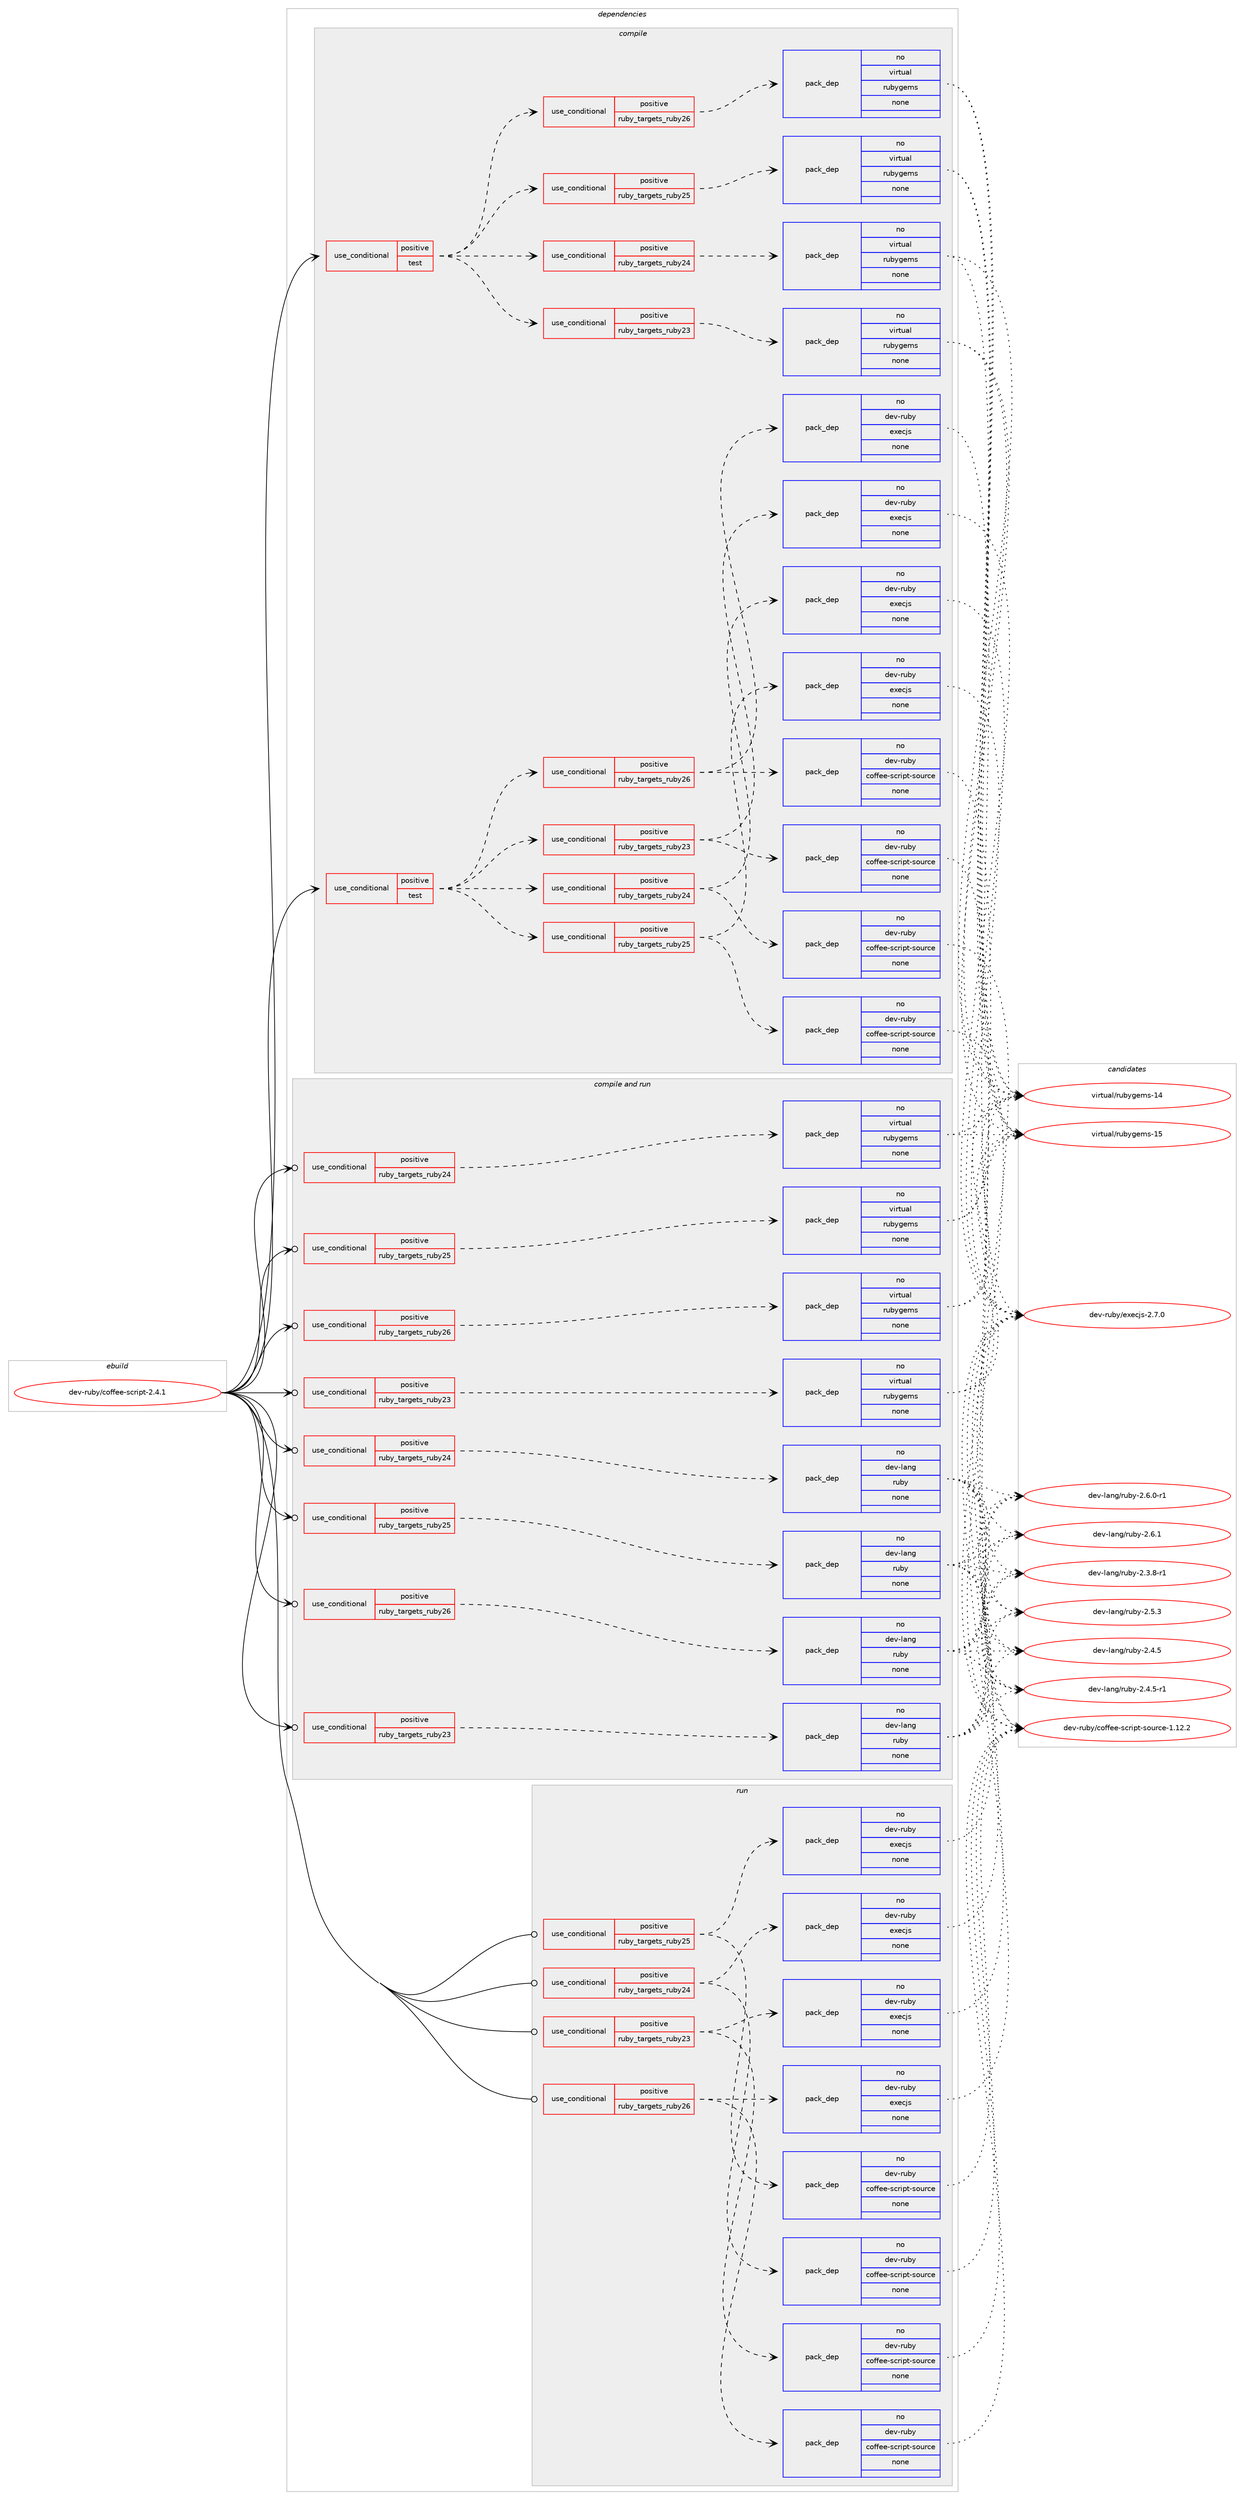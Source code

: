 digraph prolog {

# *************
# Graph options
# *************

newrank=true;
concentrate=true;
compound=true;
graph [rankdir=LR,fontname=Helvetica,fontsize=10,ranksep=1.5];#, ranksep=2.5, nodesep=0.2];
edge  [arrowhead=vee];
node  [fontname=Helvetica,fontsize=10];

# **********
# The ebuild
# **********

subgraph cluster_leftcol {
color=gray;
rank=same;
label=<<i>ebuild</i>>;
id [label="dev-ruby/coffee-script-2.4.1", color=red, width=4, href="../dev-ruby/coffee-script-2.4.1.svg"];
}

# ****************
# The dependencies
# ****************

subgraph cluster_midcol {
color=gray;
label=<<i>dependencies</i>>;
subgraph cluster_compile {
fillcolor="#eeeeee";
style=filled;
label=<<i>compile</i>>;
subgraph cond396529 {
dependency1487240 [label=<<TABLE BORDER="0" CELLBORDER="1" CELLSPACING="0" CELLPADDING="4"><TR><TD ROWSPAN="3" CELLPADDING="10">use_conditional</TD></TR><TR><TD>positive</TD></TR><TR><TD>test</TD></TR></TABLE>>, shape=none, color=red];
subgraph cond396530 {
dependency1487241 [label=<<TABLE BORDER="0" CELLBORDER="1" CELLSPACING="0" CELLPADDING="4"><TR><TD ROWSPAN="3" CELLPADDING="10">use_conditional</TD></TR><TR><TD>positive</TD></TR><TR><TD>ruby_targets_ruby23</TD></TR></TABLE>>, shape=none, color=red];
subgraph pack1067267 {
dependency1487242 [label=<<TABLE BORDER="0" CELLBORDER="1" CELLSPACING="0" CELLPADDING="4" WIDTH="220"><TR><TD ROWSPAN="6" CELLPADDING="30">pack_dep</TD></TR><TR><TD WIDTH="110">no</TD></TR><TR><TD>dev-ruby</TD></TR><TR><TD>coffee-script-source</TD></TR><TR><TD>none</TD></TR><TR><TD></TD></TR></TABLE>>, shape=none, color=blue];
}
dependency1487241:e -> dependency1487242:w [weight=20,style="dashed",arrowhead="vee"];
subgraph pack1067268 {
dependency1487243 [label=<<TABLE BORDER="0" CELLBORDER="1" CELLSPACING="0" CELLPADDING="4" WIDTH="220"><TR><TD ROWSPAN="6" CELLPADDING="30">pack_dep</TD></TR><TR><TD WIDTH="110">no</TD></TR><TR><TD>dev-ruby</TD></TR><TR><TD>execjs</TD></TR><TR><TD>none</TD></TR><TR><TD></TD></TR></TABLE>>, shape=none, color=blue];
}
dependency1487241:e -> dependency1487243:w [weight=20,style="dashed",arrowhead="vee"];
}
dependency1487240:e -> dependency1487241:w [weight=20,style="dashed",arrowhead="vee"];
subgraph cond396531 {
dependency1487244 [label=<<TABLE BORDER="0" CELLBORDER="1" CELLSPACING="0" CELLPADDING="4"><TR><TD ROWSPAN="3" CELLPADDING="10">use_conditional</TD></TR><TR><TD>positive</TD></TR><TR><TD>ruby_targets_ruby24</TD></TR></TABLE>>, shape=none, color=red];
subgraph pack1067269 {
dependency1487245 [label=<<TABLE BORDER="0" CELLBORDER="1" CELLSPACING="0" CELLPADDING="4" WIDTH="220"><TR><TD ROWSPAN="6" CELLPADDING="30">pack_dep</TD></TR><TR><TD WIDTH="110">no</TD></TR><TR><TD>dev-ruby</TD></TR><TR><TD>coffee-script-source</TD></TR><TR><TD>none</TD></TR><TR><TD></TD></TR></TABLE>>, shape=none, color=blue];
}
dependency1487244:e -> dependency1487245:w [weight=20,style="dashed",arrowhead="vee"];
subgraph pack1067270 {
dependency1487246 [label=<<TABLE BORDER="0" CELLBORDER="1" CELLSPACING="0" CELLPADDING="4" WIDTH="220"><TR><TD ROWSPAN="6" CELLPADDING="30">pack_dep</TD></TR><TR><TD WIDTH="110">no</TD></TR><TR><TD>dev-ruby</TD></TR><TR><TD>execjs</TD></TR><TR><TD>none</TD></TR><TR><TD></TD></TR></TABLE>>, shape=none, color=blue];
}
dependency1487244:e -> dependency1487246:w [weight=20,style="dashed",arrowhead="vee"];
}
dependency1487240:e -> dependency1487244:w [weight=20,style="dashed",arrowhead="vee"];
subgraph cond396532 {
dependency1487247 [label=<<TABLE BORDER="0" CELLBORDER="1" CELLSPACING="0" CELLPADDING="4"><TR><TD ROWSPAN="3" CELLPADDING="10">use_conditional</TD></TR><TR><TD>positive</TD></TR><TR><TD>ruby_targets_ruby25</TD></TR></TABLE>>, shape=none, color=red];
subgraph pack1067271 {
dependency1487248 [label=<<TABLE BORDER="0" CELLBORDER="1" CELLSPACING="0" CELLPADDING="4" WIDTH="220"><TR><TD ROWSPAN="6" CELLPADDING="30">pack_dep</TD></TR><TR><TD WIDTH="110">no</TD></TR><TR><TD>dev-ruby</TD></TR><TR><TD>coffee-script-source</TD></TR><TR><TD>none</TD></TR><TR><TD></TD></TR></TABLE>>, shape=none, color=blue];
}
dependency1487247:e -> dependency1487248:w [weight=20,style="dashed",arrowhead="vee"];
subgraph pack1067272 {
dependency1487249 [label=<<TABLE BORDER="0" CELLBORDER="1" CELLSPACING="0" CELLPADDING="4" WIDTH="220"><TR><TD ROWSPAN="6" CELLPADDING="30">pack_dep</TD></TR><TR><TD WIDTH="110">no</TD></TR><TR><TD>dev-ruby</TD></TR><TR><TD>execjs</TD></TR><TR><TD>none</TD></TR><TR><TD></TD></TR></TABLE>>, shape=none, color=blue];
}
dependency1487247:e -> dependency1487249:w [weight=20,style="dashed",arrowhead="vee"];
}
dependency1487240:e -> dependency1487247:w [weight=20,style="dashed",arrowhead="vee"];
subgraph cond396533 {
dependency1487250 [label=<<TABLE BORDER="0" CELLBORDER="1" CELLSPACING="0" CELLPADDING="4"><TR><TD ROWSPAN="3" CELLPADDING="10">use_conditional</TD></TR><TR><TD>positive</TD></TR><TR><TD>ruby_targets_ruby26</TD></TR></TABLE>>, shape=none, color=red];
subgraph pack1067273 {
dependency1487251 [label=<<TABLE BORDER="0" CELLBORDER="1" CELLSPACING="0" CELLPADDING="4" WIDTH="220"><TR><TD ROWSPAN="6" CELLPADDING="30">pack_dep</TD></TR><TR><TD WIDTH="110">no</TD></TR><TR><TD>dev-ruby</TD></TR><TR><TD>coffee-script-source</TD></TR><TR><TD>none</TD></TR><TR><TD></TD></TR></TABLE>>, shape=none, color=blue];
}
dependency1487250:e -> dependency1487251:w [weight=20,style="dashed",arrowhead="vee"];
subgraph pack1067274 {
dependency1487252 [label=<<TABLE BORDER="0" CELLBORDER="1" CELLSPACING="0" CELLPADDING="4" WIDTH="220"><TR><TD ROWSPAN="6" CELLPADDING="30">pack_dep</TD></TR><TR><TD WIDTH="110">no</TD></TR><TR><TD>dev-ruby</TD></TR><TR><TD>execjs</TD></TR><TR><TD>none</TD></TR><TR><TD></TD></TR></TABLE>>, shape=none, color=blue];
}
dependency1487250:e -> dependency1487252:w [weight=20,style="dashed",arrowhead="vee"];
}
dependency1487240:e -> dependency1487250:w [weight=20,style="dashed",arrowhead="vee"];
}
id:e -> dependency1487240:w [weight=20,style="solid",arrowhead="vee"];
subgraph cond396534 {
dependency1487253 [label=<<TABLE BORDER="0" CELLBORDER="1" CELLSPACING="0" CELLPADDING="4"><TR><TD ROWSPAN="3" CELLPADDING="10">use_conditional</TD></TR><TR><TD>positive</TD></TR><TR><TD>test</TD></TR></TABLE>>, shape=none, color=red];
subgraph cond396535 {
dependency1487254 [label=<<TABLE BORDER="0" CELLBORDER="1" CELLSPACING="0" CELLPADDING="4"><TR><TD ROWSPAN="3" CELLPADDING="10">use_conditional</TD></TR><TR><TD>positive</TD></TR><TR><TD>ruby_targets_ruby23</TD></TR></TABLE>>, shape=none, color=red];
subgraph pack1067275 {
dependency1487255 [label=<<TABLE BORDER="0" CELLBORDER="1" CELLSPACING="0" CELLPADDING="4" WIDTH="220"><TR><TD ROWSPAN="6" CELLPADDING="30">pack_dep</TD></TR><TR><TD WIDTH="110">no</TD></TR><TR><TD>virtual</TD></TR><TR><TD>rubygems</TD></TR><TR><TD>none</TD></TR><TR><TD></TD></TR></TABLE>>, shape=none, color=blue];
}
dependency1487254:e -> dependency1487255:w [weight=20,style="dashed",arrowhead="vee"];
}
dependency1487253:e -> dependency1487254:w [weight=20,style="dashed",arrowhead="vee"];
subgraph cond396536 {
dependency1487256 [label=<<TABLE BORDER="0" CELLBORDER="1" CELLSPACING="0" CELLPADDING="4"><TR><TD ROWSPAN="3" CELLPADDING="10">use_conditional</TD></TR><TR><TD>positive</TD></TR><TR><TD>ruby_targets_ruby24</TD></TR></TABLE>>, shape=none, color=red];
subgraph pack1067276 {
dependency1487257 [label=<<TABLE BORDER="0" CELLBORDER="1" CELLSPACING="0" CELLPADDING="4" WIDTH="220"><TR><TD ROWSPAN="6" CELLPADDING="30">pack_dep</TD></TR><TR><TD WIDTH="110">no</TD></TR><TR><TD>virtual</TD></TR><TR><TD>rubygems</TD></TR><TR><TD>none</TD></TR><TR><TD></TD></TR></TABLE>>, shape=none, color=blue];
}
dependency1487256:e -> dependency1487257:w [weight=20,style="dashed",arrowhead="vee"];
}
dependency1487253:e -> dependency1487256:w [weight=20,style="dashed",arrowhead="vee"];
subgraph cond396537 {
dependency1487258 [label=<<TABLE BORDER="0" CELLBORDER="1" CELLSPACING="0" CELLPADDING="4"><TR><TD ROWSPAN="3" CELLPADDING="10">use_conditional</TD></TR><TR><TD>positive</TD></TR><TR><TD>ruby_targets_ruby25</TD></TR></TABLE>>, shape=none, color=red];
subgraph pack1067277 {
dependency1487259 [label=<<TABLE BORDER="0" CELLBORDER="1" CELLSPACING="0" CELLPADDING="4" WIDTH="220"><TR><TD ROWSPAN="6" CELLPADDING="30">pack_dep</TD></TR><TR><TD WIDTH="110">no</TD></TR><TR><TD>virtual</TD></TR><TR><TD>rubygems</TD></TR><TR><TD>none</TD></TR><TR><TD></TD></TR></TABLE>>, shape=none, color=blue];
}
dependency1487258:e -> dependency1487259:w [weight=20,style="dashed",arrowhead="vee"];
}
dependency1487253:e -> dependency1487258:w [weight=20,style="dashed",arrowhead="vee"];
subgraph cond396538 {
dependency1487260 [label=<<TABLE BORDER="0" CELLBORDER="1" CELLSPACING="0" CELLPADDING="4"><TR><TD ROWSPAN="3" CELLPADDING="10">use_conditional</TD></TR><TR><TD>positive</TD></TR><TR><TD>ruby_targets_ruby26</TD></TR></TABLE>>, shape=none, color=red];
subgraph pack1067278 {
dependency1487261 [label=<<TABLE BORDER="0" CELLBORDER="1" CELLSPACING="0" CELLPADDING="4" WIDTH="220"><TR><TD ROWSPAN="6" CELLPADDING="30">pack_dep</TD></TR><TR><TD WIDTH="110">no</TD></TR><TR><TD>virtual</TD></TR><TR><TD>rubygems</TD></TR><TR><TD>none</TD></TR><TR><TD></TD></TR></TABLE>>, shape=none, color=blue];
}
dependency1487260:e -> dependency1487261:w [weight=20,style="dashed",arrowhead="vee"];
}
dependency1487253:e -> dependency1487260:w [weight=20,style="dashed",arrowhead="vee"];
}
id:e -> dependency1487253:w [weight=20,style="solid",arrowhead="vee"];
}
subgraph cluster_compileandrun {
fillcolor="#eeeeee";
style=filled;
label=<<i>compile and run</i>>;
subgraph cond396539 {
dependency1487262 [label=<<TABLE BORDER="0" CELLBORDER="1" CELLSPACING="0" CELLPADDING="4"><TR><TD ROWSPAN="3" CELLPADDING="10">use_conditional</TD></TR><TR><TD>positive</TD></TR><TR><TD>ruby_targets_ruby23</TD></TR></TABLE>>, shape=none, color=red];
subgraph pack1067279 {
dependency1487263 [label=<<TABLE BORDER="0" CELLBORDER="1" CELLSPACING="0" CELLPADDING="4" WIDTH="220"><TR><TD ROWSPAN="6" CELLPADDING="30">pack_dep</TD></TR><TR><TD WIDTH="110">no</TD></TR><TR><TD>dev-lang</TD></TR><TR><TD>ruby</TD></TR><TR><TD>none</TD></TR><TR><TD></TD></TR></TABLE>>, shape=none, color=blue];
}
dependency1487262:e -> dependency1487263:w [weight=20,style="dashed",arrowhead="vee"];
}
id:e -> dependency1487262:w [weight=20,style="solid",arrowhead="odotvee"];
subgraph cond396540 {
dependency1487264 [label=<<TABLE BORDER="0" CELLBORDER="1" CELLSPACING="0" CELLPADDING="4"><TR><TD ROWSPAN="3" CELLPADDING="10">use_conditional</TD></TR><TR><TD>positive</TD></TR><TR><TD>ruby_targets_ruby23</TD></TR></TABLE>>, shape=none, color=red];
subgraph pack1067280 {
dependency1487265 [label=<<TABLE BORDER="0" CELLBORDER="1" CELLSPACING="0" CELLPADDING="4" WIDTH="220"><TR><TD ROWSPAN="6" CELLPADDING="30">pack_dep</TD></TR><TR><TD WIDTH="110">no</TD></TR><TR><TD>virtual</TD></TR><TR><TD>rubygems</TD></TR><TR><TD>none</TD></TR><TR><TD></TD></TR></TABLE>>, shape=none, color=blue];
}
dependency1487264:e -> dependency1487265:w [weight=20,style="dashed",arrowhead="vee"];
}
id:e -> dependency1487264:w [weight=20,style="solid",arrowhead="odotvee"];
subgraph cond396541 {
dependency1487266 [label=<<TABLE BORDER="0" CELLBORDER="1" CELLSPACING="0" CELLPADDING="4"><TR><TD ROWSPAN="3" CELLPADDING="10">use_conditional</TD></TR><TR><TD>positive</TD></TR><TR><TD>ruby_targets_ruby24</TD></TR></TABLE>>, shape=none, color=red];
subgraph pack1067281 {
dependency1487267 [label=<<TABLE BORDER="0" CELLBORDER="1" CELLSPACING="0" CELLPADDING="4" WIDTH="220"><TR><TD ROWSPAN="6" CELLPADDING="30">pack_dep</TD></TR><TR><TD WIDTH="110">no</TD></TR><TR><TD>dev-lang</TD></TR><TR><TD>ruby</TD></TR><TR><TD>none</TD></TR><TR><TD></TD></TR></TABLE>>, shape=none, color=blue];
}
dependency1487266:e -> dependency1487267:w [weight=20,style="dashed",arrowhead="vee"];
}
id:e -> dependency1487266:w [weight=20,style="solid",arrowhead="odotvee"];
subgraph cond396542 {
dependency1487268 [label=<<TABLE BORDER="0" CELLBORDER="1" CELLSPACING="0" CELLPADDING="4"><TR><TD ROWSPAN="3" CELLPADDING="10">use_conditional</TD></TR><TR><TD>positive</TD></TR><TR><TD>ruby_targets_ruby24</TD></TR></TABLE>>, shape=none, color=red];
subgraph pack1067282 {
dependency1487269 [label=<<TABLE BORDER="0" CELLBORDER="1" CELLSPACING="0" CELLPADDING="4" WIDTH="220"><TR><TD ROWSPAN="6" CELLPADDING="30">pack_dep</TD></TR><TR><TD WIDTH="110">no</TD></TR><TR><TD>virtual</TD></TR><TR><TD>rubygems</TD></TR><TR><TD>none</TD></TR><TR><TD></TD></TR></TABLE>>, shape=none, color=blue];
}
dependency1487268:e -> dependency1487269:w [weight=20,style="dashed",arrowhead="vee"];
}
id:e -> dependency1487268:w [weight=20,style="solid",arrowhead="odotvee"];
subgraph cond396543 {
dependency1487270 [label=<<TABLE BORDER="0" CELLBORDER="1" CELLSPACING="0" CELLPADDING="4"><TR><TD ROWSPAN="3" CELLPADDING="10">use_conditional</TD></TR><TR><TD>positive</TD></TR><TR><TD>ruby_targets_ruby25</TD></TR></TABLE>>, shape=none, color=red];
subgraph pack1067283 {
dependency1487271 [label=<<TABLE BORDER="0" CELLBORDER="1" CELLSPACING="0" CELLPADDING="4" WIDTH="220"><TR><TD ROWSPAN="6" CELLPADDING="30">pack_dep</TD></TR><TR><TD WIDTH="110">no</TD></TR><TR><TD>dev-lang</TD></TR><TR><TD>ruby</TD></TR><TR><TD>none</TD></TR><TR><TD></TD></TR></TABLE>>, shape=none, color=blue];
}
dependency1487270:e -> dependency1487271:w [weight=20,style="dashed",arrowhead="vee"];
}
id:e -> dependency1487270:w [weight=20,style="solid",arrowhead="odotvee"];
subgraph cond396544 {
dependency1487272 [label=<<TABLE BORDER="0" CELLBORDER="1" CELLSPACING="0" CELLPADDING="4"><TR><TD ROWSPAN="3" CELLPADDING="10">use_conditional</TD></TR><TR><TD>positive</TD></TR><TR><TD>ruby_targets_ruby25</TD></TR></TABLE>>, shape=none, color=red];
subgraph pack1067284 {
dependency1487273 [label=<<TABLE BORDER="0" CELLBORDER="1" CELLSPACING="0" CELLPADDING="4" WIDTH="220"><TR><TD ROWSPAN="6" CELLPADDING="30">pack_dep</TD></TR><TR><TD WIDTH="110">no</TD></TR><TR><TD>virtual</TD></TR><TR><TD>rubygems</TD></TR><TR><TD>none</TD></TR><TR><TD></TD></TR></TABLE>>, shape=none, color=blue];
}
dependency1487272:e -> dependency1487273:w [weight=20,style="dashed",arrowhead="vee"];
}
id:e -> dependency1487272:w [weight=20,style="solid",arrowhead="odotvee"];
subgraph cond396545 {
dependency1487274 [label=<<TABLE BORDER="0" CELLBORDER="1" CELLSPACING="0" CELLPADDING="4"><TR><TD ROWSPAN="3" CELLPADDING="10">use_conditional</TD></TR><TR><TD>positive</TD></TR><TR><TD>ruby_targets_ruby26</TD></TR></TABLE>>, shape=none, color=red];
subgraph pack1067285 {
dependency1487275 [label=<<TABLE BORDER="0" CELLBORDER="1" CELLSPACING="0" CELLPADDING="4" WIDTH="220"><TR><TD ROWSPAN="6" CELLPADDING="30">pack_dep</TD></TR><TR><TD WIDTH="110">no</TD></TR><TR><TD>dev-lang</TD></TR><TR><TD>ruby</TD></TR><TR><TD>none</TD></TR><TR><TD></TD></TR></TABLE>>, shape=none, color=blue];
}
dependency1487274:e -> dependency1487275:w [weight=20,style="dashed",arrowhead="vee"];
}
id:e -> dependency1487274:w [weight=20,style="solid",arrowhead="odotvee"];
subgraph cond396546 {
dependency1487276 [label=<<TABLE BORDER="0" CELLBORDER="1" CELLSPACING="0" CELLPADDING="4"><TR><TD ROWSPAN="3" CELLPADDING="10">use_conditional</TD></TR><TR><TD>positive</TD></TR><TR><TD>ruby_targets_ruby26</TD></TR></TABLE>>, shape=none, color=red];
subgraph pack1067286 {
dependency1487277 [label=<<TABLE BORDER="0" CELLBORDER="1" CELLSPACING="0" CELLPADDING="4" WIDTH="220"><TR><TD ROWSPAN="6" CELLPADDING="30">pack_dep</TD></TR><TR><TD WIDTH="110">no</TD></TR><TR><TD>virtual</TD></TR><TR><TD>rubygems</TD></TR><TR><TD>none</TD></TR><TR><TD></TD></TR></TABLE>>, shape=none, color=blue];
}
dependency1487276:e -> dependency1487277:w [weight=20,style="dashed",arrowhead="vee"];
}
id:e -> dependency1487276:w [weight=20,style="solid",arrowhead="odotvee"];
}
subgraph cluster_run {
fillcolor="#eeeeee";
style=filled;
label=<<i>run</i>>;
subgraph cond396547 {
dependency1487278 [label=<<TABLE BORDER="0" CELLBORDER="1" CELLSPACING="0" CELLPADDING="4"><TR><TD ROWSPAN="3" CELLPADDING="10">use_conditional</TD></TR><TR><TD>positive</TD></TR><TR><TD>ruby_targets_ruby23</TD></TR></TABLE>>, shape=none, color=red];
subgraph pack1067287 {
dependency1487279 [label=<<TABLE BORDER="0" CELLBORDER="1" CELLSPACING="0" CELLPADDING="4" WIDTH="220"><TR><TD ROWSPAN="6" CELLPADDING="30">pack_dep</TD></TR><TR><TD WIDTH="110">no</TD></TR><TR><TD>dev-ruby</TD></TR><TR><TD>coffee-script-source</TD></TR><TR><TD>none</TD></TR><TR><TD></TD></TR></TABLE>>, shape=none, color=blue];
}
dependency1487278:e -> dependency1487279:w [weight=20,style="dashed",arrowhead="vee"];
subgraph pack1067288 {
dependency1487280 [label=<<TABLE BORDER="0" CELLBORDER="1" CELLSPACING="0" CELLPADDING="4" WIDTH="220"><TR><TD ROWSPAN="6" CELLPADDING="30">pack_dep</TD></TR><TR><TD WIDTH="110">no</TD></TR><TR><TD>dev-ruby</TD></TR><TR><TD>execjs</TD></TR><TR><TD>none</TD></TR><TR><TD></TD></TR></TABLE>>, shape=none, color=blue];
}
dependency1487278:e -> dependency1487280:w [weight=20,style="dashed",arrowhead="vee"];
}
id:e -> dependency1487278:w [weight=20,style="solid",arrowhead="odot"];
subgraph cond396548 {
dependency1487281 [label=<<TABLE BORDER="0" CELLBORDER="1" CELLSPACING="0" CELLPADDING="4"><TR><TD ROWSPAN="3" CELLPADDING="10">use_conditional</TD></TR><TR><TD>positive</TD></TR><TR><TD>ruby_targets_ruby24</TD></TR></TABLE>>, shape=none, color=red];
subgraph pack1067289 {
dependency1487282 [label=<<TABLE BORDER="0" CELLBORDER="1" CELLSPACING="0" CELLPADDING="4" WIDTH="220"><TR><TD ROWSPAN="6" CELLPADDING="30">pack_dep</TD></TR><TR><TD WIDTH="110">no</TD></TR><TR><TD>dev-ruby</TD></TR><TR><TD>coffee-script-source</TD></TR><TR><TD>none</TD></TR><TR><TD></TD></TR></TABLE>>, shape=none, color=blue];
}
dependency1487281:e -> dependency1487282:w [weight=20,style="dashed",arrowhead="vee"];
subgraph pack1067290 {
dependency1487283 [label=<<TABLE BORDER="0" CELLBORDER="1" CELLSPACING="0" CELLPADDING="4" WIDTH="220"><TR><TD ROWSPAN="6" CELLPADDING="30">pack_dep</TD></TR><TR><TD WIDTH="110">no</TD></TR><TR><TD>dev-ruby</TD></TR><TR><TD>execjs</TD></TR><TR><TD>none</TD></TR><TR><TD></TD></TR></TABLE>>, shape=none, color=blue];
}
dependency1487281:e -> dependency1487283:w [weight=20,style="dashed",arrowhead="vee"];
}
id:e -> dependency1487281:w [weight=20,style="solid",arrowhead="odot"];
subgraph cond396549 {
dependency1487284 [label=<<TABLE BORDER="0" CELLBORDER="1" CELLSPACING="0" CELLPADDING="4"><TR><TD ROWSPAN="3" CELLPADDING="10">use_conditional</TD></TR><TR><TD>positive</TD></TR><TR><TD>ruby_targets_ruby25</TD></TR></TABLE>>, shape=none, color=red];
subgraph pack1067291 {
dependency1487285 [label=<<TABLE BORDER="0" CELLBORDER="1" CELLSPACING="0" CELLPADDING="4" WIDTH="220"><TR><TD ROWSPAN="6" CELLPADDING="30">pack_dep</TD></TR><TR><TD WIDTH="110">no</TD></TR><TR><TD>dev-ruby</TD></TR><TR><TD>coffee-script-source</TD></TR><TR><TD>none</TD></TR><TR><TD></TD></TR></TABLE>>, shape=none, color=blue];
}
dependency1487284:e -> dependency1487285:w [weight=20,style="dashed",arrowhead="vee"];
subgraph pack1067292 {
dependency1487286 [label=<<TABLE BORDER="0" CELLBORDER="1" CELLSPACING="0" CELLPADDING="4" WIDTH="220"><TR><TD ROWSPAN="6" CELLPADDING="30">pack_dep</TD></TR><TR><TD WIDTH="110">no</TD></TR><TR><TD>dev-ruby</TD></TR><TR><TD>execjs</TD></TR><TR><TD>none</TD></TR><TR><TD></TD></TR></TABLE>>, shape=none, color=blue];
}
dependency1487284:e -> dependency1487286:w [weight=20,style="dashed",arrowhead="vee"];
}
id:e -> dependency1487284:w [weight=20,style="solid",arrowhead="odot"];
subgraph cond396550 {
dependency1487287 [label=<<TABLE BORDER="0" CELLBORDER="1" CELLSPACING="0" CELLPADDING="4"><TR><TD ROWSPAN="3" CELLPADDING="10">use_conditional</TD></TR><TR><TD>positive</TD></TR><TR><TD>ruby_targets_ruby26</TD></TR></TABLE>>, shape=none, color=red];
subgraph pack1067293 {
dependency1487288 [label=<<TABLE BORDER="0" CELLBORDER="1" CELLSPACING="0" CELLPADDING="4" WIDTH="220"><TR><TD ROWSPAN="6" CELLPADDING="30">pack_dep</TD></TR><TR><TD WIDTH="110">no</TD></TR><TR><TD>dev-ruby</TD></TR><TR><TD>coffee-script-source</TD></TR><TR><TD>none</TD></TR><TR><TD></TD></TR></TABLE>>, shape=none, color=blue];
}
dependency1487287:e -> dependency1487288:w [weight=20,style="dashed",arrowhead="vee"];
subgraph pack1067294 {
dependency1487289 [label=<<TABLE BORDER="0" CELLBORDER="1" CELLSPACING="0" CELLPADDING="4" WIDTH="220"><TR><TD ROWSPAN="6" CELLPADDING="30">pack_dep</TD></TR><TR><TD WIDTH="110">no</TD></TR><TR><TD>dev-ruby</TD></TR><TR><TD>execjs</TD></TR><TR><TD>none</TD></TR><TR><TD></TD></TR></TABLE>>, shape=none, color=blue];
}
dependency1487287:e -> dependency1487289:w [weight=20,style="dashed",arrowhead="vee"];
}
id:e -> dependency1487287:w [weight=20,style="solid",arrowhead="odot"];
}
}

# **************
# The candidates
# **************

subgraph cluster_choices {
rank=same;
color=gray;
label=<<i>candidates</i>>;

subgraph choice1067267 {
color=black;
nodesep=1;
choice100101118451141179812147991111021021011014511599114105112116451151111171149910145494649504650 [label="dev-ruby/coffee-script-source-1.12.2", color=red, width=4,href="../dev-ruby/coffee-script-source-1.12.2.svg"];
dependency1487242:e -> choice100101118451141179812147991111021021011014511599114105112116451151111171149910145494649504650:w [style=dotted,weight="100"];
}
subgraph choice1067268 {
color=black;
nodesep=1;
choice10010111845114117981214710112010199106115455046554648 [label="dev-ruby/execjs-2.7.0", color=red, width=4,href="../dev-ruby/execjs-2.7.0.svg"];
dependency1487243:e -> choice10010111845114117981214710112010199106115455046554648:w [style=dotted,weight="100"];
}
subgraph choice1067269 {
color=black;
nodesep=1;
choice100101118451141179812147991111021021011014511599114105112116451151111171149910145494649504650 [label="dev-ruby/coffee-script-source-1.12.2", color=red, width=4,href="../dev-ruby/coffee-script-source-1.12.2.svg"];
dependency1487245:e -> choice100101118451141179812147991111021021011014511599114105112116451151111171149910145494649504650:w [style=dotted,weight="100"];
}
subgraph choice1067270 {
color=black;
nodesep=1;
choice10010111845114117981214710112010199106115455046554648 [label="dev-ruby/execjs-2.7.0", color=red, width=4,href="../dev-ruby/execjs-2.7.0.svg"];
dependency1487246:e -> choice10010111845114117981214710112010199106115455046554648:w [style=dotted,weight="100"];
}
subgraph choice1067271 {
color=black;
nodesep=1;
choice100101118451141179812147991111021021011014511599114105112116451151111171149910145494649504650 [label="dev-ruby/coffee-script-source-1.12.2", color=red, width=4,href="../dev-ruby/coffee-script-source-1.12.2.svg"];
dependency1487248:e -> choice100101118451141179812147991111021021011014511599114105112116451151111171149910145494649504650:w [style=dotted,weight="100"];
}
subgraph choice1067272 {
color=black;
nodesep=1;
choice10010111845114117981214710112010199106115455046554648 [label="dev-ruby/execjs-2.7.0", color=red, width=4,href="../dev-ruby/execjs-2.7.0.svg"];
dependency1487249:e -> choice10010111845114117981214710112010199106115455046554648:w [style=dotted,weight="100"];
}
subgraph choice1067273 {
color=black;
nodesep=1;
choice100101118451141179812147991111021021011014511599114105112116451151111171149910145494649504650 [label="dev-ruby/coffee-script-source-1.12.2", color=red, width=4,href="../dev-ruby/coffee-script-source-1.12.2.svg"];
dependency1487251:e -> choice100101118451141179812147991111021021011014511599114105112116451151111171149910145494649504650:w [style=dotted,weight="100"];
}
subgraph choice1067274 {
color=black;
nodesep=1;
choice10010111845114117981214710112010199106115455046554648 [label="dev-ruby/execjs-2.7.0", color=red, width=4,href="../dev-ruby/execjs-2.7.0.svg"];
dependency1487252:e -> choice10010111845114117981214710112010199106115455046554648:w [style=dotted,weight="100"];
}
subgraph choice1067275 {
color=black;
nodesep=1;
choice118105114116117971084711411798121103101109115454952 [label="virtual/rubygems-14", color=red, width=4,href="../virtual/rubygems-14.svg"];
choice118105114116117971084711411798121103101109115454953 [label="virtual/rubygems-15", color=red, width=4,href="../virtual/rubygems-15.svg"];
dependency1487255:e -> choice118105114116117971084711411798121103101109115454952:w [style=dotted,weight="100"];
dependency1487255:e -> choice118105114116117971084711411798121103101109115454953:w [style=dotted,weight="100"];
}
subgraph choice1067276 {
color=black;
nodesep=1;
choice118105114116117971084711411798121103101109115454952 [label="virtual/rubygems-14", color=red, width=4,href="../virtual/rubygems-14.svg"];
choice118105114116117971084711411798121103101109115454953 [label="virtual/rubygems-15", color=red, width=4,href="../virtual/rubygems-15.svg"];
dependency1487257:e -> choice118105114116117971084711411798121103101109115454952:w [style=dotted,weight="100"];
dependency1487257:e -> choice118105114116117971084711411798121103101109115454953:w [style=dotted,weight="100"];
}
subgraph choice1067277 {
color=black;
nodesep=1;
choice118105114116117971084711411798121103101109115454952 [label="virtual/rubygems-14", color=red, width=4,href="../virtual/rubygems-14.svg"];
choice118105114116117971084711411798121103101109115454953 [label="virtual/rubygems-15", color=red, width=4,href="../virtual/rubygems-15.svg"];
dependency1487259:e -> choice118105114116117971084711411798121103101109115454952:w [style=dotted,weight="100"];
dependency1487259:e -> choice118105114116117971084711411798121103101109115454953:w [style=dotted,weight="100"];
}
subgraph choice1067278 {
color=black;
nodesep=1;
choice118105114116117971084711411798121103101109115454952 [label="virtual/rubygems-14", color=red, width=4,href="../virtual/rubygems-14.svg"];
choice118105114116117971084711411798121103101109115454953 [label="virtual/rubygems-15", color=red, width=4,href="../virtual/rubygems-15.svg"];
dependency1487261:e -> choice118105114116117971084711411798121103101109115454952:w [style=dotted,weight="100"];
dependency1487261:e -> choice118105114116117971084711411798121103101109115454953:w [style=dotted,weight="100"];
}
subgraph choice1067279 {
color=black;
nodesep=1;
choice100101118451089711010347114117981214550465146564511449 [label="dev-lang/ruby-2.3.8-r1", color=red, width=4,href="../dev-lang/ruby-2.3.8-r1.svg"];
choice10010111845108971101034711411798121455046524653 [label="dev-lang/ruby-2.4.5", color=red, width=4,href="../dev-lang/ruby-2.4.5.svg"];
choice100101118451089711010347114117981214550465246534511449 [label="dev-lang/ruby-2.4.5-r1", color=red, width=4,href="../dev-lang/ruby-2.4.5-r1.svg"];
choice10010111845108971101034711411798121455046534651 [label="dev-lang/ruby-2.5.3", color=red, width=4,href="../dev-lang/ruby-2.5.3.svg"];
choice100101118451089711010347114117981214550465446484511449 [label="dev-lang/ruby-2.6.0-r1", color=red, width=4,href="../dev-lang/ruby-2.6.0-r1.svg"];
choice10010111845108971101034711411798121455046544649 [label="dev-lang/ruby-2.6.1", color=red, width=4,href="../dev-lang/ruby-2.6.1.svg"];
dependency1487263:e -> choice100101118451089711010347114117981214550465146564511449:w [style=dotted,weight="100"];
dependency1487263:e -> choice10010111845108971101034711411798121455046524653:w [style=dotted,weight="100"];
dependency1487263:e -> choice100101118451089711010347114117981214550465246534511449:w [style=dotted,weight="100"];
dependency1487263:e -> choice10010111845108971101034711411798121455046534651:w [style=dotted,weight="100"];
dependency1487263:e -> choice100101118451089711010347114117981214550465446484511449:w [style=dotted,weight="100"];
dependency1487263:e -> choice10010111845108971101034711411798121455046544649:w [style=dotted,weight="100"];
}
subgraph choice1067280 {
color=black;
nodesep=1;
choice118105114116117971084711411798121103101109115454952 [label="virtual/rubygems-14", color=red, width=4,href="../virtual/rubygems-14.svg"];
choice118105114116117971084711411798121103101109115454953 [label="virtual/rubygems-15", color=red, width=4,href="../virtual/rubygems-15.svg"];
dependency1487265:e -> choice118105114116117971084711411798121103101109115454952:w [style=dotted,weight="100"];
dependency1487265:e -> choice118105114116117971084711411798121103101109115454953:w [style=dotted,weight="100"];
}
subgraph choice1067281 {
color=black;
nodesep=1;
choice100101118451089711010347114117981214550465146564511449 [label="dev-lang/ruby-2.3.8-r1", color=red, width=4,href="../dev-lang/ruby-2.3.8-r1.svg"];
choice10010111845108971101034711411798121455046524653 [label="dev-lang/ruby-2.4.5", color=red, width=4,href="../dev-lang/ruby-2.4.5.svg"];
choice100101118451089711010347114117981214550465246534511449 [label="dev-lang/ruby-2.4.5-r1", color=red, width=4,href="../dev-lang/ruby-2.4.5-r1.svg"];
choice10010111845108971101034711411798121455046534651 [label="dev-lang/ruby-2.5.3", color=red, width=4,href="../dev-lang/ruby-2.5.3.svg"];
choice100101118451089711010347114117981214550465446484511449 [label="dev-lang/ruby-2.6.0-r1", color=red, width=4,href="../dev-lang/ruby-2.6.0-r1.svg"];
choice10010111845108971101034711411798121455046544649 [label="dev-lang/ruby-2.6.1", color=red, width=4,href="../dev-lang/ruby-2.6.1.svg"];
dependency1487267:e -> choice100101118451089711010347114117981214550465146564511449:w [style=dotted,weight="100"];
dependency1487267:e -> choice10010111845108971101034711411798121455046524653:w [style=dotted,weight="100"];
dependency1487267:e -> choice100101118451089711010347114117981214550465246534511449:w [style=dotted,weight="100"];
dependency1487267:e -> choice10010111845108971101034711411798121455046534651:w [style=dotted,weight="100"];
dependency1487267:e -> choice100101118451089711010347114117981214550465446484511449:w [style=dotted,weight="100"];
dependency1487267:e -> choice10010111845108971101034711411798121455046544649:w [style=dotted,weight="100"];
}
subgraph choice1067282 {
color=black;
nodesep=1;
choice118105114116117971084711411798121103101109115454952 [label="virtual/rubygems-14", color=red, width=4,href="../virtual/rubygems-14.svg"];
choice118105114116117971084711411798121103101109115454953 [label="virtual/rubygems-15", color=red, width=4,href="../virtual/rubygems-15.svg"];
dependency1487269:e -> choice118105114116117971084711411798121103101109115454952:w [style=dotted,weight="100"];
dependency1487269:e -> choice118105114116117971084711411798121103101109115454953:w [style=dotted,weight="100"];
}
subgraph choice1067283 {
color=black;
nodesep=1;
choice100101118451089711010347114117981214550465146564511449 [label="dev-lang/ruby-2.3.8-r1", color=red, width=4,href="../dev-lang/ruby-2.3.8-r1.svg"];
choice10010111845108971101034711411798121455046524653 [label="dev-lang/ruby-2.4.5", color=red, width=4,href="../dev-lang/ruby-2.4.5.svg"];
choice100101118451089711010347114117981214550465246534511449 [label="dev-lang/ruby-2.4.5-r1", color=red, width=4,href="../dev-lang/ruby-2.4.5-r1.svg"];
choice10010111845108971101034711411798121455046534651 [label="dev-lang/ruby-2.5.3", color=red, width=4,href="../dev-lang/ruby-2.5.3.svg"];
choice100101118451089711010347114117981214550465446484511449 [label="dev-lang/ruby-2.6.0-r1", color=red, width=4,href="../dev-lang/ruby-2.6.0-r1.svg"];
choice10010111845108971101034711411798121455046544649 [label="dev-lang/ruby-2.6.1", color=red, width=4,href="../dev-lang/ruby-2.6.1.svg"];
dependency1487271:e -> choice100101118451089711010347114117981214550465146564511449:w [style=dotted,weight="100"];
dependency1487271:e -> choice10010111845108971101034711411798121455046524653:w [style=dotted,weight="100"];
dependency1487271:e -> choice100101118451089711010347114117981214550465246534511449:w [style=dotted,weight="100"];
dependency1487271:e -> choice10010111845108971101034711411798121455046534651:w [style=dotted,weight="100"];
dependency1487271:e -> choice100101118451089711010347114117981214550465446484511449:w [style=dotted,weight="100"];
dependency1487271:e -> choice10010111845108971101034711411798121455046544649:w [style=dotted,weight="100"];
}
subgraph choice1067284 {
color=black;
nodesep=1;
choice118105114116117971084711411798121103101109115454952 [label="virtual/rubygems-14", color=red, width=4,href="../virtual/rubygems-14.svg"];
choice118105114116117971084711411798121103101109115454953 [label="virtual/rubygems-15", color=red, width=4,href="../virtual/rubygems-15.svg"];
dependency1487273:e -> choice118105114116117971084711411798121103101109115454952:w [style=dotted,weight="100"];
dependency1487273:e -> choice118105114116117971084711411798121103101109115454953:w [style=dotted,weight="100"];
}
subgraph choice1067285 {
color=black;
nodesep=1;
choice100101118451089711010347114117981214550465146564511449 [label="dev-lang/ruby-2.3.8-r1", color=red, width=4,href="../dev-lang/ruby-2.3.8-r1.svg"];
choice10010111845108971101034711411798121455046524653 [label="dev-lang/ruby-2.4.5", color=red, width=4,href="../dev-lang/ruby-2.4.5.svg"];
choice100101118451089711010347114117981214550465246534511449 [label="dev-lang/ruby-2.4.5-r1", color=red, width=4,href="../dev-lang/ruby-2.4.5-r1.svg"];
choice10010111845108971101034711411798121455046534651 [label="dev-lang/ruby-2.5.3", color=red, width=4,href="../dev-lang/ruby-2.5.3.svg"];
choice100101118451089711010347114117981214550465446484511449 [label="dev-lang/ruby-2.6.0-r1", color=red, width=4,href="../dev-lang/ruby-2.6.0-r1.svg"];
choice10010111845108971101034711411798121455046544649 [label="dev-lang/ruby-2.6.1", color=red, width=4,href="../dev-lang/ruby-2.6.1.svg"];
dependency1487275:e -> choice100101118451089711010347114117981214550465146564511449:w [style=dotted,weight="100"];
dependency1487275:e -> choice10010111845108971101034711411798121455046524653:w [style=dotted,weight="100"];
dependency1487275:e -> choice100101118451089711010347114117981214550465246534511449:w [style=dotted,weight="100"];
dependency1487275:e -> choice10010111845108971101034711411798121455046534651:w [style=dotted,weight="100"];
dependency1487275:e -> choice100101118451089711010347114117981214550465446484511449:w [style=dotted,weight="100"];
dependency1487275:e -> choice10010111845108971101034711411798121455046544649:w [style=dotted,weight="100"];
}
subgraph choice1067286 {
color=black;
nodesep=1;
choice118105114116117971084711411798121103101109115454952 [label="virtual/rubygems-14", color=red, width=4,href="../virtual/rubygems-14.svg"];
choice118105114116117971084711411798121103101109115454953 [label="virtual/rubygems-15", color=red, width=4,href="../virtual/rubygems-15.svg"];
dependency1487277:e -> choice118105114116117971084711411798121103101109115454952:w [style=dotted,weight="100"];
dependency1487277:e -> choice118105114116117971084711411798121103101109115454953:w [style=dotted,weight="100"];
}
subgraph choice1067287 {
color=black;
nodesep=1;
choice100101118451141179812147991111021021011014511599114105112116451151111171149910145494649504650 [label="dev-ruby/coffee-script-source-1.12.2", color=red, width=4,href="../dev-ruby/coffee-script-source-1.12.2.svg"];
dependency1487279:e -> choice100101118451141179812147991111021021011014511599114105112116451151111171149910145494649504650:w [style=dotted,weight="100"];
}
subgraph choice1067288 {
color=black;
nodesep=1;
choice10010111845114117981214710112010199106115455046554648 [label="dev-ruby/execjs-2.7.0", color=red, width=4,href="../dev-ruby/execjs-2.7.0.svg"];
dependency1487280:e -> choice10010111845114117981214710112010199106115455046554648:w [style=dotted,weight="100"];
}
subgraph choice1067289 {
color=black;
nodesep=1;
choice100101118451141179812147991111021021011014511599114105112116451151111171149910145494649504650 [label="dev-ruby/coffee-script-source-1.12.2", color=red, width=4,href="../dev-ruby/coffee-script-source-1.12.2.svg"];
dependency1487282:e -> choice100101118451141179812147991111021021011014511599114105112116451151111171149910145494649504650:w [style=dotted,weight="100"];
}
subgraph choice1067290 {
color=black;
nodesep=1;
choice10010111845114117981214710112010199106115455046554648 [label="dev-ruby/execjs-2.7.0", color=red, width=4,href="../dev-ruby/execjs-2.7.0.svg"];
dependency1487283:e -> choice10010111845114117981214710112010199106115455046554648:w [style=dotted,weight="100"];
}
subgraph choice1067291 {
color=black;
nodesep=1;
choice100101118451141179812147991111021021011014511599114105112116451151111171149910145494649504650 [label="dev-ruby/coffee-script-source-1.12.2", color=red, width=4,href="../dev-ruby/coffee-script-source-1.12.2.svg"];
dependency1487285:e -> choice100101118451141179812147991111021021011014511599114105112116451151111171149910145494649504650:w [style=dotted,weight="100"];
}
subgraph choice1067292 {
color=black;
nodesep=1;
choice10010111845114117981214710112010199106115455046554648 [label="dev-ruby/execjs-2.7.0", color=red, width=4,href="../dev-ruby/execjs-2.7.0.svg"];
dependency1487286:e -> choice10010111845114117981214710112010199106115455046554648:w [style=dotted,weight="100"];
}
subgraph choice1067293 {
color=black;
nodesep=1;
choice100101118451141179812147991111021021011014511599114105112116451151111171149910145494649504650 [label="dev-ruby/coffee-script-source-1.12.2", color=red, width=4,href="../dev-ruby/coffee-script-source-1.12.2.svg"];
dependency1487288:e -> choice100101118451141179812147991111021021011014511599114105112116451151111171149910145494649504650:w [style=dotted,weight="100"];
}
subgraph choice1067294 {
color=black;
nodesep=1;
choice10010111845114117981214710112010199106115455046554648 [label="dev-ruby/execjs-2.7.0", color=red, width=4,href="../dev-ruby/execjs-2.7.0.svg"];
dependency1487289:e -> choice10010111845114117981214710112010199106115455046554648:w [style=dotted,weight="100"];
}
}

}
